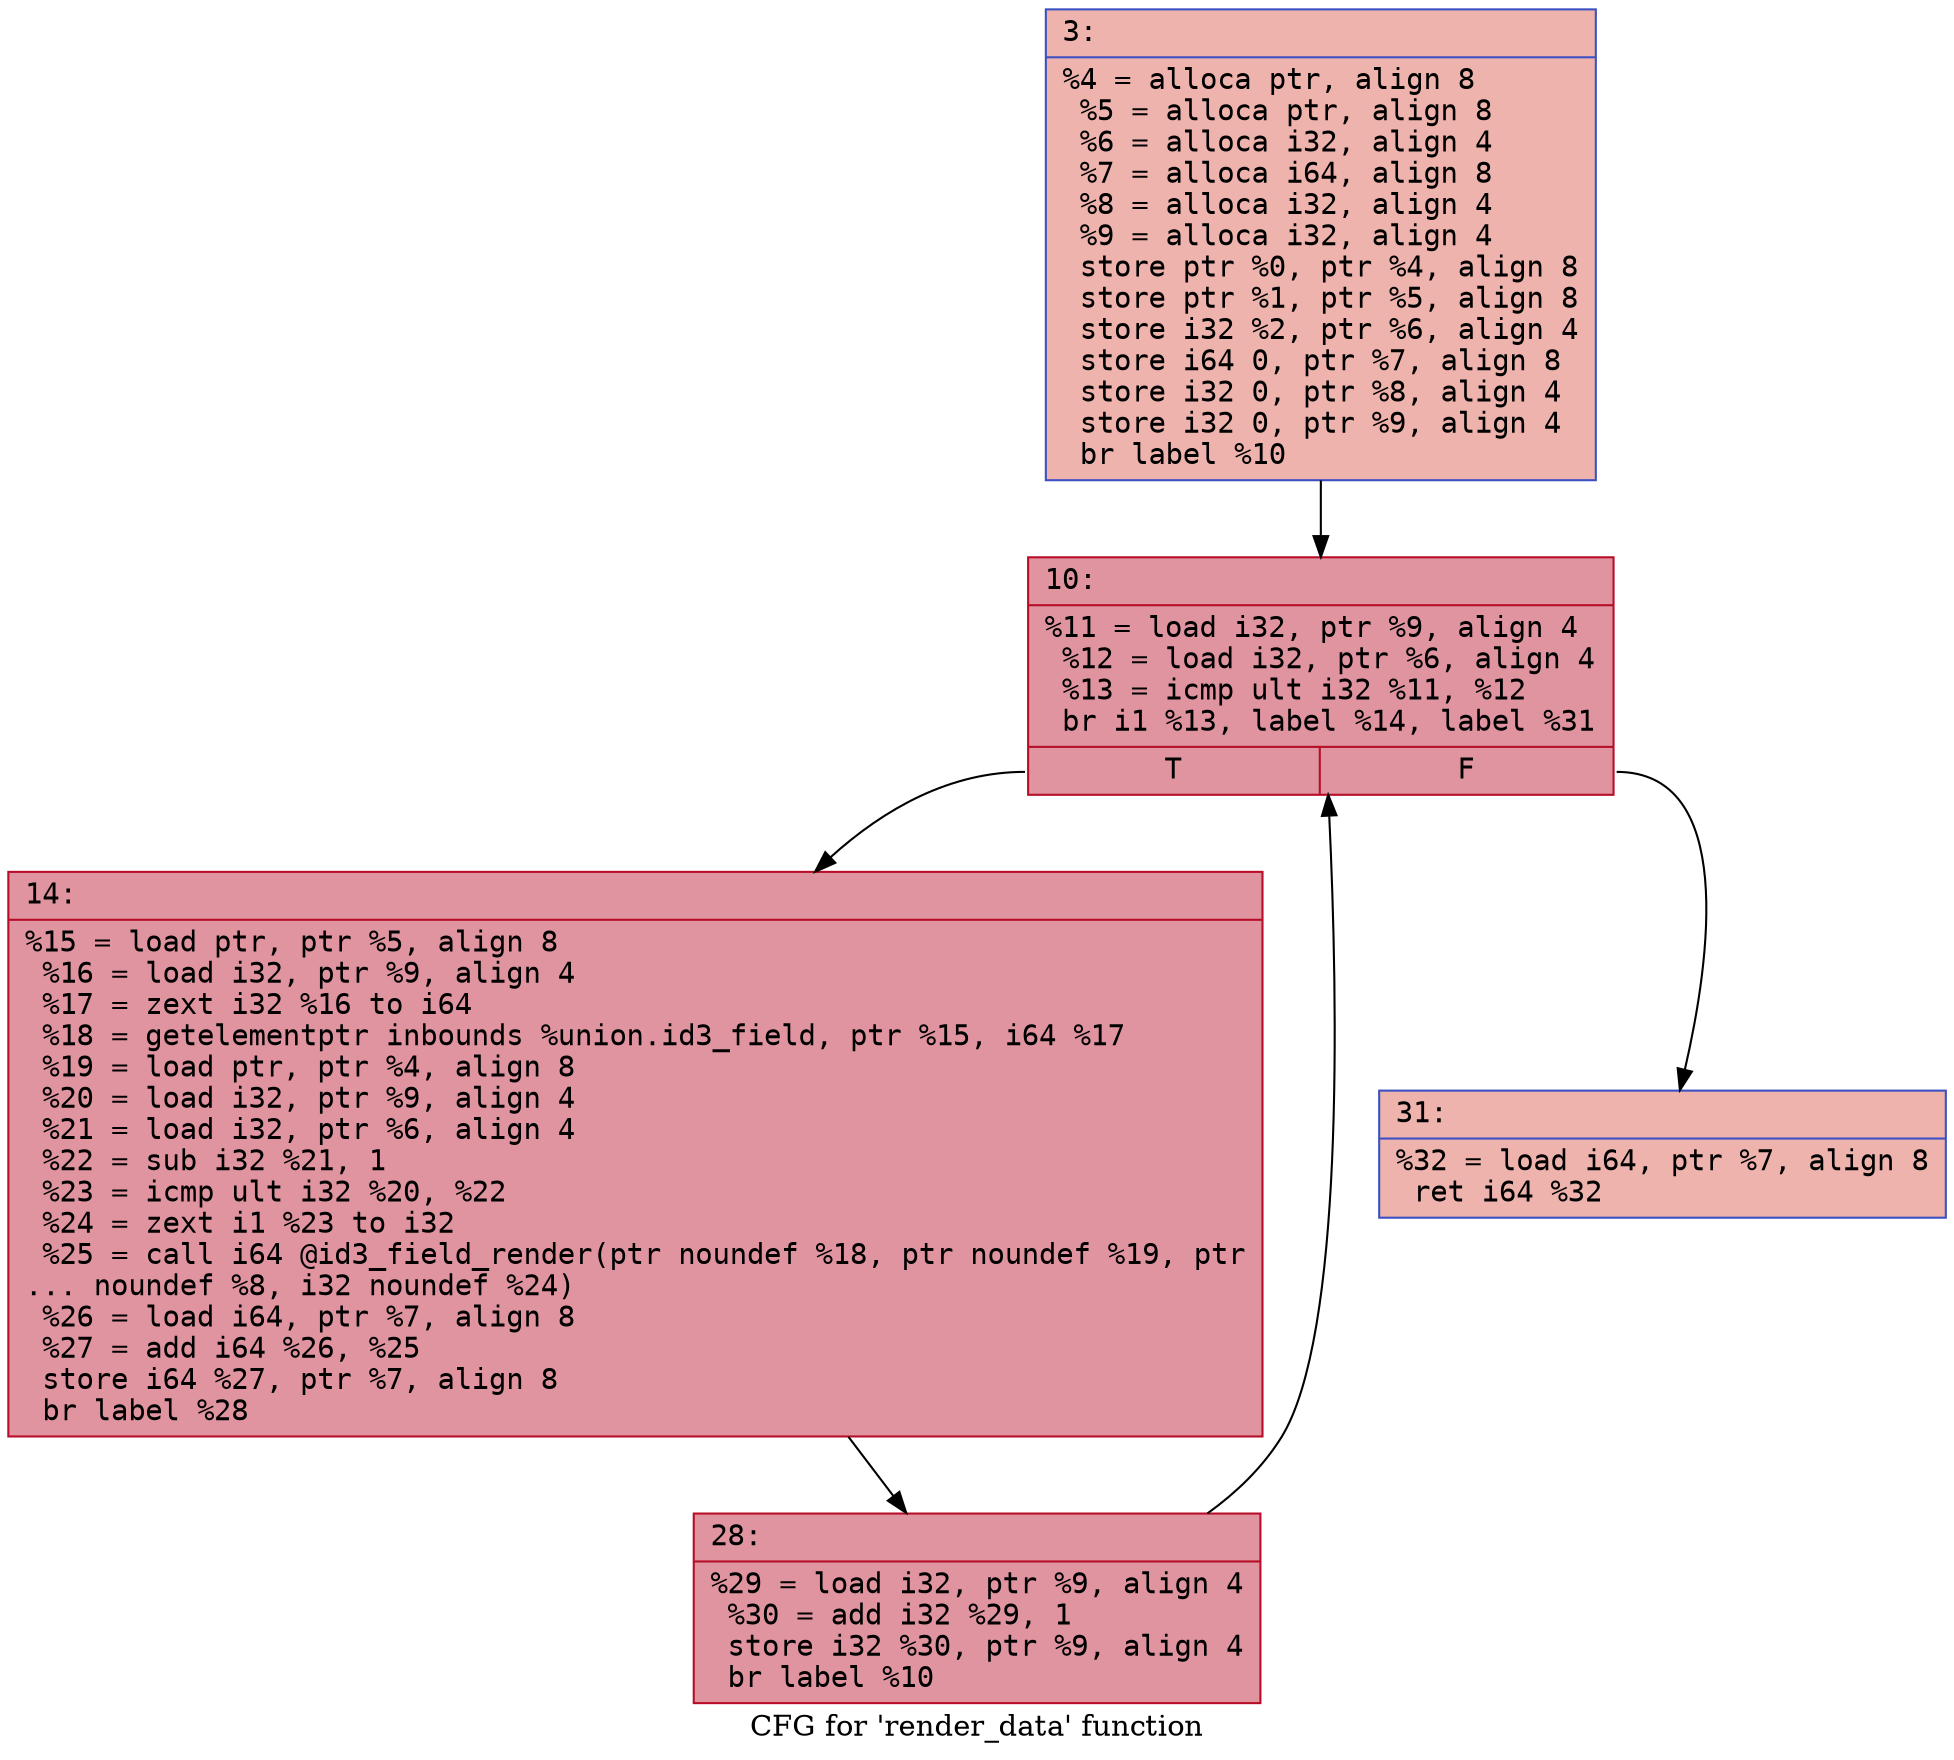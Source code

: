 digraph "CFG for 'render_data' function" {
	label="CFG for 'render_data' function";

	Node0x600003c98c30 [shape=record,color="#3d50c3ff", style=filled, fillcolor="#d6524470" fontname="Courier",label="{3:\l|  %4 = alloca ptr, align 8\l  %5 = alloca ptr, align 8\l  %6 = alloca i32, align 4\l  %7 = alloca i64, align 8\l  %8 = alloca i32, align 4\l  %9 = alloca i32, align 4\l  store ptr %0, ptr %4, align 8\l  store ptr %1, ptr %5, align 8\l  store i32 %2, ptr %6, align 4\l  store i64 0, ptr %7, align 8\l  store i32 0, ptr %8, align 4\l  store i32 0, ptr %9, align 4\l  br label %10\l}"];
	Node0x600003c98c30 -> Node0x600003c98c80[tooltip="3 -> 10\nProbability 100.00%" ];
	Node0x600003c98c80 [shape=record,color="#b70d28ff", style=filled, fillcolor="#b70d2870" fontname="Courier",label="{10:\l|  %11 = load i32, ptr %9, align 4\l  %12 = load i32, ptr %6, align 4\l  %13 = icmp ult i32 %11, %12\l  br i1 %13, label %14, label %31\l|{<s0>T|<s1>F}}"];
	Node0x600003c98c80:s0 -> Node0x600003c98cd0[tooltip="10 -> 14\nProbability 96.88%" ];
	Node0x600003c98c80:s1 -> Node0x600003c98d70[tooltip="10 -> 31\nProbability 3.12%" ];
	Node0x600003c98cd0 [shape=record,color="#b70d28ff", style=filled, fillcolor="#b70d2870" fontname="Courier",label="{14:\l|  %15 = load ptr, ptr %5, align 8\l  %16 = load i32, ptr %9, align 4\l  %17 = zext i32 %16 to i64\l  %18 = getelementptr inbounds %union.id3_field, ptr %15, i64 %17\l  %19 = load ptr, ptr %4, align 8\l  %20 = load i32, ptr %9, align 4\l  %21 = load i32, ptr %6, align 4\l  %22 = sub i32 %21, 1\l  %23 = icmp ult i32 %20, %22\l  %24 = zext i1 %23 to i32\l  %25 = call i64 @id3_field_render(ptr noundef %18, ptr noundef %19, ptr\l... noundef %8, i32 noundef %24)\l  %26 = load i64, ptr %7, align 8\l  %27 = add i64 %26, %25\l  store i64 %27, ptr %7, align 8\l  br label %28\l}"];
	Node0x600003c98cd0 -> Node0x600003c98d20[tooltip="14 -> 28\nProbability 100.00%" ];
	Node0x600003c98d20 [shape=record,color="#b70d28ff", style=filled, fillcolor="#b70d2870" fontname="Courier",label="{28:\l|  %29 = load i32, ptr %9, align 4\l  %30 = add i32 %29, 1\l  store i32 %30, ptr %9, align 4\l  br label %10\l}"];
	Node0x600003c98d20 -> Node0x600003c98c80[tooltip="28 -> 10\nProbability 100.00%" ];
	Node0x600003c98d70 [shape=record,color="#3d50c3ff", style=filled, fillcolor="#d6524470" fontname="Courier",label="{31:\l|  %32 = load i64, ptr %7, align 8\l  ret i64 %32\l}"];
}
